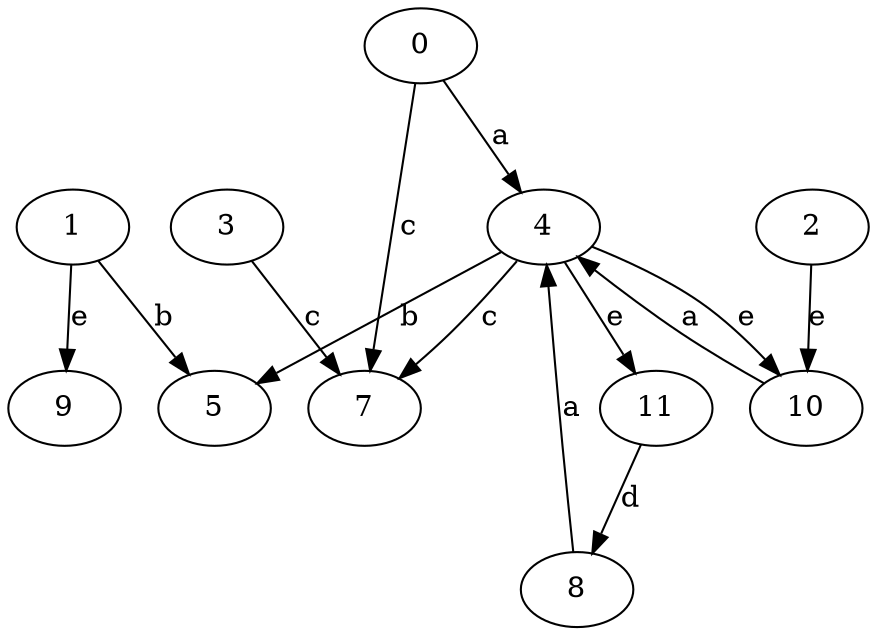 strict digraph  {
1;
2;
3;
4;
5;
0;
7;
8;
9;
10;
11;
1 -> 5  [label=b];
1 -> 9  [label=e];
2 -> 10  [label=e];
3 -> 7  [label=c];
4 -> 5  [label=b];
4 -> 7  [label=c];
4 -> 10  [label=e];
4 -> 11  [label=e];
0 -> 4  [label=a];
0 -> 7  [label=c];
8 -> 4  [label=a];
10 -> 4  [label=a];
11 -> 8  [label=d];
}
